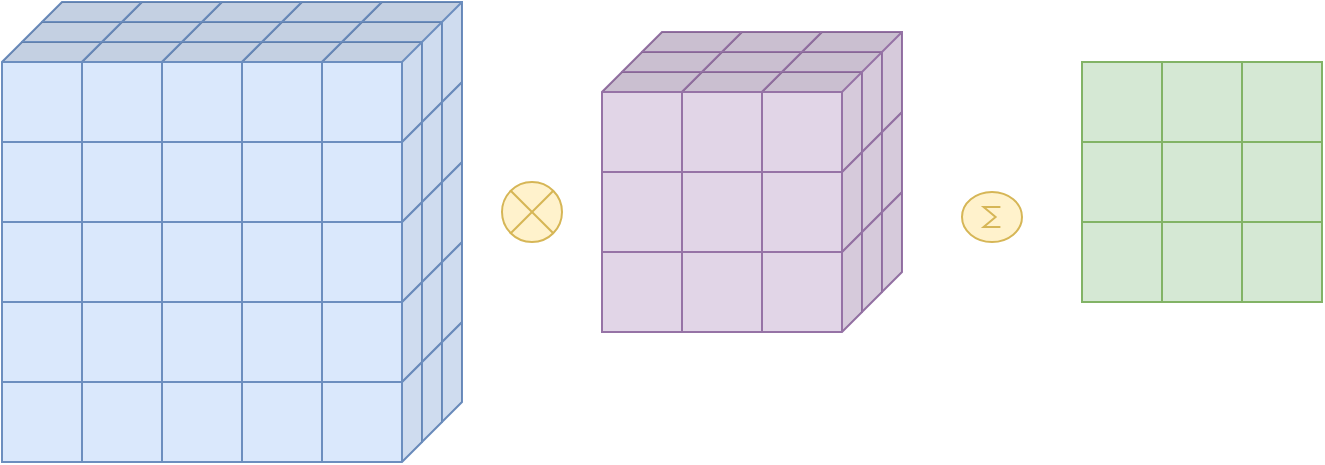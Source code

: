 <mxfile version="22.1.17" type="device">
  <diagram name="Seite-1" id="zmKzF6OxXrMTUGsFJJyH">
    <mxGraphModel dx="1480" dy="898" grid="1" gridSize="10" guides="1" tooltips="1" connect="1" arrows="1" fold="1" page="1" pageScale="1" pageWidth="827" pageHeight="1169" math="0" shadow="0">
      <root>
        <mxCell id="0" />
        <mxCell id="1" parent="0" />
        <mxCell id="i4n7vAegHaeL9RhwAYNJ-2" value="" style="shape=cube;whiteSpace=wrap;html=1;boundedLbl=1;backgroundOutline=1;darkOpacity=0.05;darkOpacity2=0.1;size=10;rotation=90;fillColor=#dae8fc;strokeColor=#6c8ebf;" vertex="1" parent="1">
          <mxGeometry x="220" y="230" width="50" height="50" as="geometry" />
        </mxCell>
        <mxCell id="i4n7vAegHaeL9RhwAYNJ-3" value="" style="shape=cube;whiteSpace=wrap;html=1;boundedLbl=1;backgroundOutline=1;darkOpacity=0.05;darkOpacity2=0.1;size=10;rotation=90;fillColor=#dae8fc;strokeColor=#6c8ebf;" vertex="1" parent="1">
          <mxGeometry x="260" y="230" width="50" height="50" as="geometry" />
        </mxCell>
        <mxCell id="i4n7vAegHaeL9RhwAYNJ-4" value="" style="shape=cube;whiteSpace=wrap;html=1;boundedLbl=1;backgroundOutline=1;darkOpacity=0.05;darkOpacity2=0.1;size=10;rotation=90;fillColor=#dae8fc;strokeColor=#6c8ebf;" vertex="1" parent="1">
          <mxGeometry x="300" y="230" width="50" height="50" as="geometry" />
        </mxCell>
        <mxCell id="i4n7vAegHaeL9RhwAYNJ-5" value="" style="shape=cube;whiteSpace=wrap;html=1;boundedLbl=1;backgroundOutline=1;darkOpacity=0.05;darkOpacity2=0.1;size=10;rotation=90;fillColor=#dae8fc;strokeColor=#6c8ebf;" vertex="1" parent="1">
          <mxGeometry x="340" y="230" width="50" height="50" as="geometry" />
        </mxCell>
        <mxCell id="i4n7vAegHaeL9RhwAYNJ-6" value="" style="shape=cube;whiteSpace=wrap;html=1;boundedLbl=1;backgroundOutline=1;darkOpacity=0.05;darkOpacity2=0.1;size=10;rotation=90;fillColor=#dae8fc;strokeColor=#6c8ebf;" vertex="1" parent="1">
          <mxGeometry x="380" y="230" width="50" height="50" as="geometry" />
        </mxCell>
        <mxCell id="i4n7vAegHaeL9RhwAYNJ-7" value="" style="shape=cube;whiteSpace=wrap;html=1;boundedLbl=1;backgroundOutline=1;darkOpacity=0.05;darkOpacity2=0.1;size=10;rotation=90;fillColor=#dae8fc;strokeColor=#6c8ebf;" vertex="1" parent="1">
          <mxGeometry x="220" y="190" width="50" height="50" as="geometry" />
        </mxCell>
        <mxCell id="i4n7vAegHaeL9RhwAYNJ-8" value="" style="shape=cube;whiteSpace=wrap;html=1;boundedLbl=1;backgroundOutline=1;darkOpacity=0.05;darkOpacity2=0.1;size=10;rotation=90;fillColor=#dae8fc;strokeColor=#6c8ebf;" vertex="1" parent="1">
          <mxGeometry x="260" y="190" width="50" height="50" as="geometry" />
        </mxCell>
        <mxCell id="i4n7vAegHaeL9RhwAYNJ-9" value="" style="shape=cube;whiteSpace=wrap;html=1;boundedLbl=1;backgroundOutline=1;darkOpacity=0.05;darkOpacity2=0.1;size=10;rotation=90;fillColor=#dae8fc;strokeColor=#6c8ebf;" vertex="1" parent="1">
          <mxGeometry x="300" y="190" width="50" height="50" as="geometry" />
        </mxCell>
        <mxCell id="i4n7vAegHaeL9RhwAYNJ-10" value="" style="shape=cube;whiteSpace=wrap;html=1;boundedLbl=1;backgroundOutline=1;darkOpacity=0.05;darkOpacity2=0.1;size=10;rotation=90;fillColor=#dae8fc;strokeColor=#6c8ebf;" vertex="1" parent="1">
          <mxGeometry x="340" y="190" width="50" height="50" as="geometry" />
        </mxCell>
        <mxCell id="i4n7vAegHaeL9RhwAYNJ-11" value="" style="shape=cube;whiteSpace=wrap;html=1;boundedLbl=1;backgroundOutline=1;darkOpacity=0.05;darkOpacity2=0.1;size=10;rotation=90;fillColor=#dae8fc;strokeColor=#6c8ebf;" vertex="1" parent="1">
          <mxGeometry x="380" y="190" width="50" height="50" as="geometry" />
        </mxCell>
        <mxCell id="i4n7vAegHaeL9RhwAYNJ-12" value="" style="shape=cube;whiteSpace=wrap;html=1;boundedLbl=1;backgroundOutline=1;darkOpacity=0.05;darkOpacity2=0.1;size=10;rotation=90;fillColor=#dae8fc;strokeColor=#6c8ebf;" vertex="1" parent="1">
          <mxGeometry x="220" y="150" width="50" height="50" as="geometry" />
        </mxCell>
        <mxCell id="i4n7vAegHaeL9RhwAYNJ-13" value="" style="shape=cube;whiteSpace=wrap;html=1;boundedLbl=1;backgroundOutline=1;darkOpacity=0.05;darkOpacity2=0.1;size=10;rotation=90;fillColor=#dae8fc;strokeColor=#6c8ebf;" vertex="1" parent="1">
          <mxGeometry x="260" y="150" width="50" height="50" as="geometry" />
        </mxCell>
        <mxCell id="i4n7vAegHaeL9RhwAYNJ-14" value="" style="shape=cube;whiteSpace=wrap;html=1;boundedLbl=1;backgroundOutline=1;darkOpacity=0.05;darkOpacity2=0.1;size=10;rotation=90;fillColor=#dae8fc;strokeColor=#6c8ebf;" vertex="1" parent="1">
          <mxGeometry x="300" y="150" width="50" height="50" as="geometry" />
        </mxCell>
        <mxCell id="i4n7vAegHaeL9RhwAYNJ-15" value="" style="shape=cube;whiteSpace=wrap;html=1;boundedLbl=1;backgroundOutline=1;darkOpacity=0.05;darkOpacity2=0.1;size=10;rotation=90;fillColor=#dae8fc;strokeColor=#6c8ebf;" vertex="1" parent="1">
          <mxGeometry x="340" y="150" width="50" height="50" as="geometry" />
        </mxCell>
        <mxCell id="i4n7vAegHaeL9RhwAYNJ-16" value="" style="shape=cube;whiteSpace=wrap;html=1;boundedLbl=1;backgroundOutline=1;darkOpacity=0.05;darkOpacity2=0.1;size=10;rotation=90;fillColor=#dae8fc;strokeColor=#6c8ebf;" vertex="1" parent="1">
          <mxGeometry x="380" y="150" width="50" height="50" as="geometry" />
        </mxCell>
        <mxCell id="i4n7vAegHaeL9RhwAYNJ-17" value="" style="shape=cube;whiteSpace=wrap;html=1;boundedLbl=1;backgroundOutline=1;darkOpacity=0.05;darkOpacity2=0.1;size=10;rotation=90;fillColor=#dae8fc;strokeColor=#6c8ebf;" vertex="1" parent="1">
          <mxGeometry x="220" y="110" width="50" height="50" as="geometry" />
        </mxCell>
        <mxCell id="i4n7vAegHaeL9RhwAYNJ-18" value="" style="shape=cube;whiteSpace=wrap;html=1;boundedLbl=1;backgroundOutline=1;darkOpacity=0.05;darkOpacity2=0.1;size=10;rotation=90;fillColor=#dae8fc;strokeColor=#6c8ebf;" vertex="1" parent="1">
          <mxGeometry x="260" y="110" width="50" height="50" as="geometry" />
        </mxCell>
        <mxCell id="i4n7vAegHaeL9RhwAYNJ-19" value="" style="shape=cube;whiteSpace=wrap;html=1;boundedLbl=1;backgroundOutline=1;darkOpacity=0.05;darkOpacity2=0.1;size=10;rotation=90;fillColor=#dae8fc;strokeColor=#6c8ebf;" vertex="1" parent="1">
          <mxGeometry x="300" y="110" width="50" height="50" as="geometry" />
        </mxCell>
        <mxCell id="i4n7vAegHaeL9RhwAYNJ-20" value="" style="shape=cube;whiteSpace=wrap;html=1;boundedLbl=1;backgroundOutline=1;darkOpacity=0.05;darkOpacity2=0.1;size=10;rotation=90;fillColor=#dae8fc;strokeColor=#6c8ebf;" vertex="1" parent="1">
          <mxGeometry x="340" y="110" width="50" height="50" as="geometry" />
        </mxCell>
        <mxCell id="i4n7vAegHaeL9RhwAYNJ-21" value="" style="shape=cube;whiteSpace=wrap;html=1;boundedLbl=1;backgroundOutline=1;darkOpacity=0.05;darkOpacity2=0.1;size=10;rotation=90;fillColor=#dae8fc;strokeColor=#6c8ebf;" vertex="1" parent="1">
          <mxGeometry x="380" y="110" width="50" height="50" as="geometry" />
        </mxCell>
        <mxCell id="i4n7vAegHaeL9RhwAYNJ-22" value="" style="shape=cube;whiteSpace=wrap;html=1;boundedLbl=1;backgroundOutline=1;darkOpacity=0.05;darkOpacity2=0.1;size=10;rotation=90;fillColor=#dae8fc;strokeColor=#6c8ebf;" vertex="1" parent="1">
          <mxGeometry x="220" y="70" width="50" height="50" as="geometry" />
        </mxCell>
        <mxCell id="i4n7vAegHaeL9RhwAYNJ-23" value="" style="shape=cube;whiteSpace=wrap;html=1;boundedLbl=1;backgroundOutline=1;darkOpacity=0.05;darkOpacity2=0.1;size=10;rotation=90;fillColor=#dae8fc;strokeColor=#6c8ebf;" vertex="1" parent="1">
          <mxGeometry x="260" y="70" width="50" height="50" as="geometry" />
        </mxCell>
        <mxCell id="i4n7vAegHaeL9RhwAYNJ-24" value="" style="shape=cube;whiteSpace=wrap;html=1;boundedLbl=1;backgroundOutline=1;darkOpacity=0.05;darkOpacity2=0.1;size=10;rotation=90;fillColor=#dae8fc;strokeColor=#6c8ebf;" vertex="1" parent="1">
          <mxGeometry x="300" y="70" width="50" height="50" as="geometry" />
        </mxCell>
        <mxCell id="i4n7vAegHaeL9RhwAYNJ-25" value="" style="shape=cube;whiteSpace=wrap;html=1;boundedLbl=1;backgroundOutline=1;darkOpacity=0.05;darkOpacity2=0.1;size=10;rotation=90;fillColor=#dae8fc;strokeColor=#6c8ebf;" vertex="1" parent="1">
          <mxGeometry x="340" y="70" width="50" height="50" as="geometry" />
        </mxCell>
        <mxCell id="i4n7vAegHaeL9RhwAYNJ-26" value="" style="shape=cube;whiteSpace=wrap;html=1;boundedLbl=1;backgroundOutline=1;darkOpacity=0.05;darkOpacity2=0.1;size=10;rotation=90;fillColor=#dae8fc;strokeColor=#6c8ebf;" vertex="1" parent="1">
          <mxGeometry x="380" y="70" width="50" height="50" as="geometry" />
        </mxCell>
        <mxCell id="i4n7vAegHaeL9RhwAYNJ-27" value="" style="shape=cube;whiteSpace=wrap;html=1;boundedLbl=1;backgroundOutline=1;darkOpacity=0.05;darkOpacity2=0.1;size=10;rotation=90;fillColor=#dae8fc;strokeColor=#6c8ebf;" vertex="1" parent="1">
          <mxGeometry x="210" y="240" width="50" height="50" as="geometry" />
        </mxCell>
        <mxCell id="i4n7vAegHaeL9RhwAYNJ-28" value="" style="shape=cube;whiteSpace=wrap;html=1;boundedLbl=1;backgroundOutline=1;darkOpacity=0.05;darkOpacity2=0.1;size=10;rotation=90;fillColor=#dae8fc;strokeColor=#6c8ebf;" vertex="1" parent="1">
          <mxGeometry x="250" y="240" width="50" height="50" as="geometry" />
        </mxCell>
        <mxCell id="i4n7vAegHaeL9RhwAYNJ-29" value="" style="shape=cube;whiteSpace=wrap;html=1;boundedLbl=1;backgroundOutline=1;darkOpacity=0.05;darkOpacity2=0.1;size=10;rotation=90;fillColor=#dae8fc;strokeColor=#6c8ebf;" vertex="1" parent="1">
          <mxGeometry x="290" y="240" width="50" height="50" as="geometry" />
        </mxCell>
        <mxCell id="i4n7vAegHaeL9RhwAYNJ-30" value="" style="shape=cube;whiteSpace=wrap;html=1;boundedLbl=1;backgroundOutline=1;darkOpacity=0.05;darkOpacity2=0.1;size=10;rotation=90;fillColor=#dae8fc;strokeColor=#6c8ebf;" vertex="1" parent="1">
          <mxGeometry x="330" y="240" width="50" height="50" as="geometry" />
        </mxCell>
        <mxCell id="i4n7vAegHaeL9RhwAYNJ-31" value="" style="shape=cube;whiteSpace=wrap;html=1;boundedLbl=1;backgroundOutline=1;darkOpacity=0.05;darkOpacity2=0.1;size=10;rotation=90;fillColor=#dae8fc;strokeColor=#6c8ebf;" vertex="1" parent="1">
          <mxGeometry x="370" y="240" width="50" height="50" as="geometry" />
        </mxCell>
        <mxCell id="i4n7vAegHaeL9RhwAYNJ-32" value="" style="shape=cube;whiteSpace=wrap;html=1;boundedLbl=1;backgroundOutline=1;darkOpacity=0.05;darkOpacity2=0.1;size=10;rotation=90;fillColor=#dae8fc;strokeColor=#6c8ebf;" vertex="1" parent="1">
          <mxGeometry x="210" y="200" width="50" height="50" as="geometry" />
        </mxCell>
        <mxCell id="i4n7vAegHaeL9RhwAYNJ-33" value="" style="shape=cube;whiteSpace=wrap;html=1;boundedLbl=1;backgroundOutline=1;darkOpacity=0.05;darkOpacity2=0.1;size=10;rotation=90;fillColor=#dae8fc;strokeColor=#6c8ebf;" vertex="1" parent="1">
          <mxGeometry x="250" y="200" width="50" height="50" as="geometry" />
        </mxCell>
        <mxCell id="i4n7vAegHaeL9RhwAYNJ-34" value="" style="shape=cube;whiteSpace=wrap;html=1;boundedLbl=1;backgroundOutline=1;darkOpacity=0.05;darkOpacity2=0.1;size=10;rotation=90;fillColor=#dae8fc;strokeColor=#6c8ebf;" vertex="1" parent="1">
          <mxGeometry x="290" y="200" width="50" height="50" as="geometry" />
        </mxCell>
        <mxCell id="i4n7vAegHaeL9RhwAYNJ-35" value="" style="shape=cube;whiteSpace=wrap;html=1;boundedLbl=1;backgroundOutline=1;darkOpacity=0.05;darkOpacity2=0.1;size=10;rotation=90;fillColor=#dae8fc;strokeColor=#6c8ebf;" vertex="1" parent="1">
          <mxGeometry x="330" y="200" width="50" height="50" as="geometry" />
        </mxCell>
        <mxCell id="i4n7vAegHaeL9RhwAYNJ-36" value="" style="shape=cube;whiteSpace=wrap;html=1;boundedLbl=1;backgroundOutline=1;darkOpacity=0.05;darkOpacity2=0.1;size=10;rotation=90;fillColor=#dae8fc;strokeColor=#6c8ebf;" vertex="1" parent="1">
          <mxGeometry x="370" y="200" width="50" height="50" as="geometry" />
        </mxCell>
        <mxCell id="i4n7vAegHaeL9RhwAYNJ-37" value="" style="shape=cube;whiteSpace=wrap;html=1;boundedLbl=1;backgroundOutline=1;darkOpacity=0.05;darkOpacity2=0.1;size=10;rotation=90;fillColor=#dae8fc;strokeColor=#6c8ebf;" vertex="1" parent="1">
          <mxGeometry x="210" y="160" width="50" height="50" as="geometry" />
        </mxCell>
        <mxCell id="i4n7vAegHaeL9RhwAYNJ-38" value="" style="shape=cube;whiteSpace=wrap;html=1;boundedLbl=1;backgroundOutline=1;darkOpacity=0.05;darkOpacity2=0.1;size=10;rotation=90;fillColor=#dae8fc;strokeColor=#6c8ebf;" vertex="1" parent="1">
          <mxGeometry x="250" y="160" width="50" height="50" as="geometry" />
        </mxCell>
        <mxCell id="i4n7vAegHaeL9RhwAYNJ-39" value="" style="shape=cube;whiteSpace=wrap;html=1;boundedLbl=1;backgroundOutline=1;darkOpacity=0.05;darkOpacity2=0.1;size=10;rotation=90;fillColor=#dae8fc;strokeColor=#6c8ebf;" vertex="1" parent="1">
          <mxGeometry x="290" y="160" width="50" height="50" as="geometry" />
        </mxCell>
        <mxCell id="i4n7vAegHaeL9RhwAYNJ-40" value="" style="shape=cube;whiteSpace=wrap;html=1;boundedLbl=1;backgroundOutline=1;darkOpacity=0.05;darkOpacity2=0.1;size=10;rotation=90;fillColor=#dae8fc;strokeColor=#6c8ebf;" vertex="1" parent="1">
          <mxGeometry x="330" y="160" width="50" height="50" as="geometry" />
        </mxCell>
        <mxCell id="i4n7vAegHaeL9RhwAYNJ-41" value="" style="shape=cube;whiteSpace=wrap;html=1;boundedLbl=1;backgroundOutline=1;darkOpacity=0.05;darkOpacity2=0.1;size=10;rotation=90;fillColor=#dae8fc;strokeColor=#6c8ebf;" vertex="1" parent="1">
          <mxGeometry x="370" y="160" width="50" height="50" as="geometry" />
        </mxCell>
        <mxCell id="i4n7vAegHaeL9RhwAYNJ-42" value="" style="shape=cube;whiteSpace=wrap;html=1;boundedLbl=1;backgroundOutline=1;darkOpacity=0.05;darkOpacity2=0.1;size=10;rotation=90;fillColor=#dae8fc;strokeColor=#6c8ebf;" vertex="1" parent="1">
          <mxGeometry x="210" y="120" width="50" height="50" as="geometry" />
        </mxCell>
        <mxCell id="i4n7vAegHaeL9RhwAYNJ-43" value="" style="shape=cube;whiteSpace=wrap;html=1;boundedLbl=1;backgroundOutline=1;darkOpacity=0.05;darkOpacity2=0.1;size=10;rotation=90;fillColor=#dae8fc;strokeColor=#6c8ebf;" vertex="1" parent="1">
          <mxGeometry x="250" y="120" width="50" height="50" as="geometry" />
        </mxCell>
        <mxCell id="i4n7vAegHaeL9RhwAYNJ-44" value="" style="shape=cube;whiteSpace=wrap;html=1;boundedLbl=1;backgroundOutline=1;darkOpacity=0.05;darkOpacity2=0.1;size=10;rotation=90;fillColor=#dae8fc;strokeColor=#6c8ebf;" vertex="1" parent="1">
          <mxGeometry x="290" y="120" width="50" height="50" as="geometry" />
        </mxCell>
        <mxCell id="i4n7vAegHaeL9RhwAYNJ-45" value="" style="shape=cube;whiteSpace=wrap;html=1;boundedLbl=1;backgroundOutline=1;darkOpacity=0.05;darkOpacity2=0.1;size=10;rotation=90;fillColor=#dae8fc;strokeColor=#6c8ebf;" vertex="1" parent="1">
          <mxGeometry x="330" y="120" width="50" height="50" as="geometry" />
        </mxCell>
        <mxCell id="i4n7vAegHaeL9RhwAYNJ-46" value="" style="shape=cube;whiteSpace=wrap;html=1;boundedLbl=1;backgroundOutline=1;darkOpacity=0.05;darkOpacity2=0.1;size=10;rotation=90;fillColor=#dae8fc;strokeColor=#6c8ebf;" vertex="1" parent="1">
          <mxGeometry x="370" y="120" width="50" height="50" as="geometry" />
        </mxCell>
        <mxCell id="i4n7vAegHaeL9RhwAYNJ-47" value="" style="shape=cube;whiteSpace=wrap;html=1;boundedLbl=1;backgroundOutline=1;darkOpacity=0.05;darkOpacity2=0.1;size=10;rotation=90;fillColor=#dae8fc;strokeColor=#6c8ebf;" vertex="1" parent="1">
          <mxGeometry x="210" y="80" width="50" height="50" as="geometry" />
        </mxCell>
        <mxCell id="i4n7vAegHaeL9RhwAYNJ-48" value="" style="shape=cube;whiteSpace=wrap;html=1;boundedLbl=1;backgroundOutline=1;darkOpacity=0.05;darkOpacity2=0.1;size=10;rotation=90;fillColor=#dae8fc;strokeColor=#6c8ebf;" vertex="1" parent="1">
          <mxGeometry x="250" y="80" width="50" height="50" as="geometry" />
        </mxCell>
        <mxCell id="i4n7vAegHaeL9RhwAYNJ-49" value="" style="shape=cube;whiteSpace=wrap;html=1;boundedLbl=1;backgroundOutline=1;darkOpacity=0.05;darkOpacity2=0.1;size=10;rotation=90;fillColor=#dae8fc;strokeColor=#6c8ebf;" vertex="1" parent="1">
          <mxGeometry x="290" y="80" width="50" height="50" as="geometry" />
        </mxCell>
        <mxCell id="i4n7vAegHaeL9RhwAYNJ-50" value="" style="shape=cube;whiteSpace=wrap;html=1;boundedLbl=1;backgroundOutline=1;darkOpacity=0.05;darkOpacity2=0.1;size=10;rotation=90;fillColor=#dae8fc;strokeColor=#6c8ebf;" vertex="1" parent="1">
          <mxGeometry x="330" y="80" width="50" height="50" as="geometry" />
        </mxCell>
        <mxCell id="i4n7vAegHaeL9RhwAYNJ-51" value="" style="shape=cube;whiteSpace=wrap;html=1;boundedLbl=1;backgroundOutline=1;darkOpacity=0.05;darkOpacity2=0.1;size=10;rotation=90;fillColor=#dae8fc;strokeColor=#6c8ebf;" vertex="1" parent="1">
          <mxGeometry x="370" y="80" width="50" height="50" as="geometry" />
        </mxCell>
        <mxCell id="i4n7vAegHaeL9RhwAYNJ-52" value="" style="shape=cube;whiteSpace=wrap;html=1;boundedLbl=1;backgroundOutline=1;darkOpacity=0.05;darkOpacity2=0.1;size=10;rotation=90;fillColor=#dae8fc;strokeColor=#6c8ebf;" vertex="1" parent="1">
          <mxGeometry x="200" y="250" width="50" height="50" as="geometry" />
        </mxCell>
        <mxCell id="i4n7vAegHaeL9RhwAYNJ-53" value="" style="shape=cube;whiteSpace=wrap;html=1;boundedLbl=1;backgroundOutline=1;darkOpacity=0.05;darkOpacity2=0.1;size=10;rotation=90;fillColor=#dae8fc;strokeColor=#6c8ebf;" vertex="1" parent="1">
          <mxGeometry x="240" y="250" width="50" height="50" as="geometry" />
        </mxCell>
        <mxCell id="i4n7vAegHaeL9RhwAYNJ-54" value="" style="shape=cube;whiteSpace=wrap;html=1;boundedLbl=1;backgroundOutline=1;darkOpacity=0.05;darkOpacity2=0.1;size=10;rotation=90;fillColor=#dae8fc;strokeColor=#6c8ebf;" vertex="1" parent="1">
          <mxGeometry x="280" y="250" width="50" height="50" as="geometry" />
        </mxCell>
        <mxCell id="i4n7vAegHaeL9RhwAYNJ-55" value="" style="shape=cube;whiteSpace=wrap;html=1;boundedLbl=1;backgroundOutline=1;darkOpacity=0.05;darkOpacity2=0.1;size=10;rotation=90;fillColor=#dae8fc;strokeColor=#6c8ebf;" vertex="1" parent="1">
          <mxGeometry x="320" y="250" width="50" height="50" as="geometry" />
        </mxCell>
        <mxCell id="i4n7vAegHaeL9RhwAYNJ-56" value="" style="shape=cube;whiteSpace=wrap;html=1;boundedLbl=1;backgroundOutline=1;darkOpacity=0.05;darkOpacity2=0.1;size=10;rotation=90;fillColor=#dae8fc;strokeColor=#6c8ebf;" vertex="1" parent="1">
          <mxGeometry x="360" y="250" width="50" height="50" as="geometry" />
        </mxCell>
        <mxCell id="i4n7vAegHaeL9RhwAYNJ-57" value="" style="shape=cube;whiteSpace=wrap;html=1;boundedLbl=1;backgroundOutline=1;darkOpacity=0.05;darkOpacity2=0.1;size=10;rotation=90;fillColor=#dae8fc;strokeColor=#6c8ebf;" vertex="1" parent="1">
          <mxGeometry x="200" y="210" width="50" height="50" as="geometry" />
        </mxCell>
        <mxCell id="i4n7vAegHaeL9RhwAYNJ-58" value="" style="shape=cube;whiteSpace=wrap;html=1;boundedLbl=1;backgroundOutline=1;darkOpacity=0.05;darkOpacity2=0.1;size=10;rotation=90;fillColor=#dae8fc;strokeColor=#6c8ebf;" vertex="1" parent="1">
          <mxGeometry x="240" y="210" width="50" height="50" as="geometry" />
        </mxCell>
        <mxCell id="i4n7vAegHaeL9RhwAYNJ-59" value="" style="shape=cube;whiteSpace=wrap;html=1;boundedLbl=1;backgroundOutline=1;darkOpacity=0.05;darkOpacity2=0.1;size=10;rotation=90;fillColor=#dae8fc;strokeColor=#6c8ebf;" vertex="1" parent="1">
          <mxGeometry x="280" y="210" width="50" height="50" as="geometry" />
        </mxCell>
        <mxCell id="i4n7vAegHaeL9RhwAYNJ-60" value="" style="shape=cube;whiteSpace=wrap;html=1;boundedLbl=1;backgroundOutline=1;darkOpacity=0.05;darkOpacity2=0.1;size=10;rotation=90;fillColor=#dae8fc;strokeColor=#6c8ebf;" vertex="1" parent="1">
          <mxGeometry x="320" y="210" width="50" height="50" as="geometry" />
        </mxCell>
        <mxCell id="i4n7vAegHaeL9RhwAYNJ-61" value="" style="shape=cube;whiteSpace=wrap;html=1;boundedLbl=1;backgroundOutline=1;darkOpacity=0.05;darkOpacity2=0.1;size=10;rotation=90;fillColor=#dae8fc;strokeColor=#6c8ebf;" vertex="1" parent="1">
          <mxGeometry x="360" y="210" width="50" height="50" as="geometry" />
        </mxCell>
        <mxCell id="i4n7vAegHaeL9RhwAYNJ-62" value="" style="shape=cube;whiteSpace=wrap;html=1;boundedLbl=1;backgroundOutline=1;darkOpacity=0.05;darkOpacity2=0.1;size=10;rotation=90;fillColor=#dae8fc;strokeColor=#6c8ebf;" vertex="1" parent="1">
          <mxGeometry x="200" y="170" width="50" height="50" as="geometry" />
        </mxCell>
        <mxCell id="i4n7vAegHaeL9RhwAYNJ-63" value="" style="shape=cube;whiteSpace=wrap;html=1;boundedLbl=1;backgroundOutline=1;darkOpacity=0.05;darkOpacity2=0.1;size=10;rotation=90;fillColor=#dae8fc;strokeColor=#6c8ebf;" vertex="1" parent="1">
          <mxGeometry x="240" y="170" width="50" height="50" as="geometry" />
        </mxCell>
        <mxCell id="i4n7vAegHaeL9RhwAYNJ-64" value="" style="shape=cube;whiteSpace=wrap;html=1;boundedLbl=1;backgroundOutline=1;darkOpacity=0.05;darkOpacity2=0.1;size=10;rotation=90;fillColor=#dae8fc;strokeColor=#6c8ebf;" vertex="1" parent="1">
          <mxGeometry x="280" y="170" width="50" height="50" as="geometry" />
        </mxCell>
        <mxCell id="i4n7vAegHaeL9RhwAYNJ-65" value="" style="shape=cube;whiteSpace=wrap;html=1;boundedLbl=1;backgroundOutline=1;darkOpacity=0.05;darkOpacity2=0.1;size=10;rotation=90;fillColor=#dae8fc;strokeColor=#6c8ebf;" vertex="1" parent="1">
          <mxGeometry x="320" y="170" width="50" height="50" as="geometry" />
        </mxCell>
        <mxCell id="i4n7vAegHaeL9RhwAYNJ-66" value="" style="shape=cube;whiteSpace=wrap;html=1;boundedLbl=1;backgroundOutline=1;darkOpacity=0.05;darkOpacity2=0.1;size=10;rotation=90;fillColor=#dae8fc;strokeColor=#6c8ebf;" vertex="1" parent="1">
          <mxGeometry x="360" y="170" width="50" height="50" as="geometry" />
        </mxCell>
        <mxCell id="i4n7vAegHaeL9RhwAYNJ-67" value="" style="shape=cube;whiteSpace=wrap;html=1;boundedLbl=1;backgroundOutline=1;darkOpacity=0.05;darkOpacity2=0.1;size=10;rotation=90;fillColor=#dae8fc;strokeColor=#6c8ebf;" vertex="1" parent="1">
          <mxGeometry x="200" y="130" width="50" height="50" as="geometry" />
        </mxCell>
        <mxCell id="i4n7vAegHaeL9RhwAYNJ-68" value="" style="shape=cube;whiteSpace=wrap;html=1;boundedLbl=1;backgroundOutline=1;darkOpacity=0.05;darkOpacity2=0.1;size=10;rotation=90;fillColor=#dae8fc;strokeColor=#6c8ebf;" vertex="1" parent="1">
          <mxGeometry x="240" y="130" width="50" height="50" as="geometry" />
        </mxCell>
        <mxCell id="i4n7vAegHaeL9RhwAYNJ-69" value="" style="shape=cube;whiteSpace=wrap;html=1;boundedLbl=1;backgroundOutline=1;darkOpacity=0.05;darkOpacity2=0.1;size=10;rotation=90;fillColor=#dae8fc;strokeColor=#6c8ebf;" vertex="1" parent="1">
          <mxGeometry x="280" y="130" width="50" height="50" as="geometry" />
        </mxCell>
        <mxCell id="i4n7vAegHaeL9RhwAYNJ-70" value="" style="shape=cube;whiteSpace=wrap;html=1;boundedLbl=1;backgroundOutline=1;darkOpacity=0.05;darkOpacity2=0.1;size=10;rotation=90;fillColor=#dae8fc;strokeColor=#6c8ebf;" vertex="1" parent="1">
          <mxGeometry x="320" y="130" width="50" height="50" as="geometry" />
        </mxCell>
        <mxCell id="i4n7vAegHaeL9RhwAYNJ-71" value="" style="shape=cube;whiteSpace=wrap;html=1;boundedLbl=1;backgroundOutline=1;darkOpacity=0.05;darkOpacity2=0.1;size=10;rotation=90;fillColor=#dae8fc;strokeColor=#6c8ebf;" vertex="1" parent="1">
          <mxGeometry x="360" y="130" width="50" height="50" as="geometry" />
        </mxCell>
        <mxCell id="i4n7vAegHaeL9RhwAYNJ-72" value="" style="shape=cube;whiteSpace=wrap;html=1;boundedLbl=1;backgroundOutline=1;darkOpacity=0.05;darkOpacity2=0.1;size=10;rotation=90;fillColor=#dae8fc;strokeColor=#6c8ebf;" vertex="1" parent="1">
          <mxGeometry x="200" y="90" width="50" height="50" as="geometry" />
        </mxCell>
        <mxCell id="i4n7vAegHaeL9RhwAYNJ-73" value="" style="shape=cube;whiteSpace=wrap;html=1;boundedLbl=1;backgroundOutline=1;darkOpacity=0.05;darkOpacity2=0.1;size=10;rotation=90;fillColor=#dae8fc;strokeColor=#6c8ebf;" vertex="1" parent="1">
          <mxGeometry x="240" y="90" width="50" height="50" as="geometry" />
        </mxCell>
        <mxCell id="i4n7vAegHaeL9RhwAYNJ-74" value="" style="shape=cube;whiteSpace=wrap;html=1;boundedLbl=1;backgroundOutline=1;darkOpacity=0.05;darkOpacity2=0.1;size=10;rotation=90;fillColor=#dae8fc;strokeColor=#6c8ebf;" vertex="1" parent="1">
          <mxGeometry x="280" y="90" width="50" height="50" as="geometry" />
        </mxCell>
        <mxCell id="i4n7vAegHaeL9RhwAYNJ-75" value="" style="shape=cube;whiteSpace=wrap;html=1;boundedLbl=1;backgroundOutline=1;darkOpacity=0.05;darkOpacity2=0.1;size=10;rotation=90;fillColor=#dae8fc;strokeColor=#6c8ebf;" vertex="1" parent="1">
          <mxGeometry x="320" y="90" width="50" height="50" as="geometry" />
        </mxCell>
        <mxCell id="i4n7vAegHaeL9RhwAYNJ-76" value="" style="shape=cube;whiteSpace=wrap;html=1;boundedLbl=1;backgroundOutline=1;darkOpacity=0.05;darkOpacity2=0.1;size=10;rotation=90;fillColor=#dae8fc;strokeColor=#6c8ebf;" vertex="1" parent="1">
          <mxGeometry x="360" y="90" width="50" height="50" as="geometry" />
        </mxCell>
        <mxCell id="i4n7vAegHaeL9RhwAYNJ-104" value="" style="shape=cube;whiteSpace=wrap;html=1;boundedLbl=1;backgroundOutline=1;darkOpacity=0.05;darkOpacity2=0.1;size=10;rotation=90;fillColor=#e1d5e7;strokeColor=#9673a6;" vertex="1" parent="1">
          <mxGeometry x="520" y="165" width="50" height="50" as="geometry" />
        </mxCell>
        <mxCell id="i4n7vAegHaeL9RhwAYNJ-105" value="" style="shape=cube;whiteSpace=wrap;html=1;boundedLbl=1;backgroundOutline=1;darkOpacity=0.05;darkOpacity2=0.1;size=10;rotation=90;fillColor=#e1d5e7;strokeColor=#9673a6;" vertex="1" parent="1">
          <mxGeometry x="560" y="165" width="50" height="50" as="geometry" />
        </mxCell>
        <mxCell id="i4n7vAegHaeL9RhwAYNJ-106" value="" style="shape=cube;whiteSpace=wrap;html=1;boundedLbl=1;backgroundOutline=1;darkOpacity=0.05;darkOpacity2=0.1;size=10;rotation=90;fillColor=#e1d5e7;strokeColor=#9673a6;" vertex="1" parent="1">
          <mxGeometry x="600" y="165" width="50" height="50" as="geometry" />
        </mxCell>
        <mxCell id="i4n7vAegHaeL9RhwAYNJ-107" value="" style="shape=cube;whiteSpace=wrap;html=1;boundedLbl=1;backgroundOutline=1;darkOpacity=0.05;darkOpacity2=0.1;size=10;rotation=90;fillColor=#e1d5e7;strokeColor=#9673a6;" vertex="1" parent="1">
          <mxGeometry x="520" y="125" width="50" height="50" as="geometry" />
        </mxCell>
        <mxCell id="i4n7vAegHaeL9RhwAYNJ-108" value="" style="shape=cube;whiteSpace=wrap;html=1;boundedLbl=1;backgroundOutline=1;darkOpacity=0.05;darkOpacity2=0.1;size=10;rotation=90;fillColor=#e1d5e7;strokeColor=#9673a6;" vertex="1" parent="1">
          <mxGeometry x="560" y="125" width="50" height="50" as="geometry" />
        </mxCell>
        <mxCell id="i4n7vAegHaeL9RhwAYNJ-109" value="" style="shape=cube;whiteSpace=wrap;html=1;boundedLbl=1;backgroundOutline=1;darkOpacity=0.05;darkOpacity2=0.1;size=10;rotation=90;fillColor=#e1d5e7;strokeColor=#9673a6;" vertex="1" parent="1">
          <mxGeometry x="600" y="125" width="50" height="50" as="geometry" />
        </mxCell>
        <mxCell id="i4n7vAegHaeL9RhwAYNJ-110" value="" style="shape=cube;whiteSpace=wrap;html=1;boundedLbl=1;backgroundOutline=1;darkOpacity=0.05;darkOpacity2=0.1;size=10;rotation=90;fillColor=#e1d5e7;strokeColor=#9673a6;" vertex="1" parent="1">
          <mxGeometry x="520" y="85" width="50" height="50" as="geometry" />
        </mxCell>
        <mxCell id="i4n7vAegHaeL9RhwAYNJ-111" value="" style="shape=cube;whiteSpace=wrap;html=1;boundedLbl=1;backgroundOutline=1;darkOpacity=0.05;darkOpacity2=0.1;size=10;rotation=90;fillColor=#e1d5e7;strokeColor=#9673a6;" vertex="1" parent="1">
          <mxGeometry x="560" y="85" width="50" height="50" as="geometry" />
        </mxCell>
        <mxCell id="i4n7vAegHaeL9RhwAYNJ-112" value="" style="shape=cube;whiteSpace=wrap;html=1;boundedLbl=1;backgroundOutline=1;darkOpacity=0.05;darkOpacity2=0.1;size=10;rotation=90;fillColor=#e1d5e7;strokeColor=#9673a6;" vertex="1" parent="1">
          <mxGeometry x="600" y="85" width="50" height="50" as="geometry" />
        </mxCell>
        <mxCell id="i4n7vAegHaeL9RhwAYNJ-113" value="" style="shape=cube;whiteSpace=wrap;html=1;boundedLbl=1;backgroundOutline=1;darkOpacity=0.05;darkOpacity2=0.1;size=10;rotation=90;fillColor=#e1d5e7;strokeColor=#9673a6;" vertex="1" parent="1">
          <mxGeometry x="510" y="175" width="50" height="50" as="geometry" />
        </mxCell>
        <mxCell id="i4n7vAegHaeL9RhwAYNJ-114" value="" style="shape=cube;whiteSpace=wrap;html=1;boundedLbl=1;backgroundOutline=1;darkOpacity=0.05;darkOpacity2=0.1;size=10;rotation=90;fillColor=#e1d5e7;strokeColor=#9673a6;" vertex="1" parent="1">
          <mxGeometry x="550" y="175" width="50" height="50" as="geometry" />
        </mxCell>
        <mxCell id="i4n7vAegHaeL9RhwAYNJ-115" value="" style="shape=cube;whiteSpace=wrap;html=1;boundedLbl=1;backgroundOutline=1;darkOpacity=0.05;darkOpacity2=0.1;size=10;rotation=90;fillColor=#e1d5e7;strokeColor=#9673a6;" vertex="1" parent="1">
          <mxGeometry x="590" y="175" width="50" height="50" as="geometry" />
        </mxCell>
        <mxCell id="i4n7vAegHaeL9RhwAYNJ-116" value="" style="shape=cube;whiteSpace=wrap;html=1;boundedLbl=1;backgroundOutline=1;darkOpacity=0.05;darkOpacity2=0.1;size=10;rotation=90;fillColor=#e1d5e7;strokeColor=#9673a6;" vertex="1" parent="1">
          <mxGeometry x="510" y="135" width="50" height="50" as="geometry" />
        </mxCell>
        <mxCell id="i4n7vAegHaeL9RhwAYNJ-117" value="" style="shape=cube;whiteSpace=wrap;html=1;boundedLbl=1;backgroundOutline=1;darkOpacity=0.05;darkOpacity2=0.1;size=10;rotation=90;fillColor=#e1d5e7;strokeColor=#9673a6;" vertex="1" parent="1">
          <mxGeometry x="550" y="135" width="50" height="50" as="geometry" />
        </mxCell>
        <mxCell id="i4n7vAegHaeL9RhwAYNJ-118" value="" style="shape=cube;whiteSpace=wrap;html=1;boundedLbl=1;backgroundOutline=1;darkOpacity=0.05;darkOpacity2=0.1;size=10;rotation=90;fillColor=#e1d5e7;strokeColor=#9673a6;" vertex="1" parent="1">
          <mxGeometry x="590" y="135" width="50" height="50" as="geometry" />
        </mxCell>
        <mxCell id="i4n7vAegHaeL9RhwAYNJ-119" value="" style="shape=cube;whiteSpace=wrap;html=1;boundedLbl=1;backgroundOutline=1;darkOpacity=0.05;darkOpacity2=0.1;size=10;rotation=90;fillColor=#e1d5e7;strokeColor=#9673a6;" vertex="1" parent="1">
          <mxGeometry x="510" y="95" width="50" height="50" as="geometry" />
        </mxCell>
        <mxCell id="i4n7vAegHaeL9RhwAYNJ-120" value="" style="shape=cube;whiteSpace=wrap;html=1;boundedLbl=1;backgroundOutline=1;darkOpacity=0.05;darkOpacity2=0.1;size=10;rotation=90;fillColor=#e1d5e7;strokeColor=#9673a6;" vertex="1" parent="1">
          <mxGeometry x="550" y="95" width="50" height="50" as="geometry" />
        </mxCell>
        <mxCell id="i4n7vAegHaeL9RhwAYNJ-121" value="" style="shape=cube;whiteSpace=wrap;html=1;boundedLbl=1;backgroundOutline=1;darkOpacity=0.05;darkOpacity2=0.1;size=10;rotation=90;fillColor=#e1d5e7;strokeColor=#9673a6;" vertex="1" parent="1">
          <mxGeometry x="590" y="95" width="50" height="50" as="geometry" />
        </mxCell>
        <mxCell id="i4n7vAegHaeL9RhwAYNJ-122" value="" style="shape=cube;whiteSpace=wrap;html=1;boundedLbl=1;backgroundOutline=1;darkOpacity=0.05;darkOpacity2=0.1;size=10;rotation=90;fillColor=#e1d5e7;strokeColor=#9673a6;" vertex="1" parent="1">
          <mxGeometry x="500" y="185" width="50" height="50" as="geometry" />
        </mxCell>
        <mxCell id="i4n7vAegHaeL9RhwAYNJ-123" value="" style="shape=cube;whiteSpace=wrap;html=1;boundedLbl=1;backgroundOutline=1;darkOpacity=0.05;darkOpacity2=0.1;size=10;rotation=90;fillColor=#e1d5e7;strokeColor=#9673a6;" vertex="1" parent="1">
          <mxGeometry x="540" y="185" width="50" height="50" as="geometry" />
        </mxCell>
        <mxCell id="i4n7vAegHaeL9RhwAYNJ-124" value="" style="shape=cube;whiteSpace=wrap;html=1;boundedLbl=1;backgroundOutline=1;darkOpacity=0.05;darkOpacity2=0.1;size=10;rotation=90;fillColor=#e1d5e7;strokeColor=#9673a6;" vertex="1" parent="1">
          <mxGeometry x="580" y="185" width="50" height="50" as="geometry" />
        </mxCell>
        <mxCell id="i4n7vAegHaeL9RhwAYNJ-125" value="" style="shape=cube;whiteSpace=wrap;html=1;boundedLbl=1;backgroundOutline=1;darkOpacity=0.05;darkOpacity2=0.1;size=10;rotation=90;fillColor=#e1d5e7;strokeColor=#9673a6;" vertex="1" parent="1">
          <mxGeometry x="500" y="145" width="50" height="50" as="geometry" />
        </mxCell>
        <mxCell id="i4n7vAegHaeL9RhwAYNJ-126" value="" style="shape=cube;whiteSpace=wrap;html=1;boundedLbl=1;backgroundOutline=1;darkOpacity=0.05;darkOpacity2=0.1;size=10;rotation=90;fillColor=#e1d5e7;strokeColor=#9673a6;" vertex="1" parent="1">
          <mxGeometry x="540" y="145" width="50" height="50" as="geometry" />
        </mxCell>
        <mxCell id="i4n7vAegHaeL9RhwAYNJ-127" value="" style="shape=cube;whiteSpace=wrap;html=1;boundedLbl=1;backgroundOutline=1;darkOpacity=0.05;darkOpacity2=0.1;size=10;rotation=90;fillColor=#e1d5e7;strokeColor=#9673a6;" vertex="1" parent="1">
          <mxGeometry x="580" y="145" width="50" height="50" as="geometry" />
        </mxCell>
        <mxCell id="i4n7vAegHaeL9RhwAYNJ-128" value="" style="shape=cube;whiteSpace=wrap;html=1;boundedLbl=1;backgroundOutline=1;darkOpacity=0.05;darkOpacity2=0.1;size=10;rotation=90;fillColor=#e1d5e7;strokeColor=#9673a6;" vertex="1" parent="1">
          <mxGeometry x="500" y="105" width="50" height="50" as="geometry" />
        </mxCell>
        <mxCell id="i4n7vAegHaeL9RhwAYNJ-129" value="" style="shape=cube;whiteSpace=wrap;html=1;boundedLbl=1;backgroundOutline=1;darkOpacity=0.05;darkOpacity2=0.1;size=10;rotation=90;fillColor=#e1d5e7;strokeColor=#9673a6;" vertex="1" parent="1">
          <mxGeometry x="540" y="105" width="50" height="50" as="geometry" />
        </mxCell>
        <mxCell id="i4n7vAegHaeL9RhwAYNJ-130" value="" style="shape=cube;whiteSpace=wrap;html=1;boundedLbl=1;backgroundOutline=1;darkOpacity=0.05;darkOpacity2=0.1;size=10;rotation=90;fillColor=#e1d5e7;strokeColor=#9673a6;" vertex="1" parent="1">
          <mxGeometry x="580" y="105" width="50" height="50" as="geometry" />
        </mxCell>
        <mxCell id="i4n7vAegHaeL9RhwAYNJ-131" value="" style="shape=sumEllipse;perimeter=ellipsePerimeter;whiteSpace=wrap;html=1;backgroundOutline=1;fillColor=#fff2cc;strokeColor=#d6b656;" vertex="1" parent="1">
          <mxGeometry x="450" y="160" width="30" height="30" as="geometry" />
        </mxCell>
        <mxCell id="i4n7vAegHaeL9RhwAYNJ-132" value="" style="verticalLabelPosition=bottom;shadow=0;dashed=0;align=center;html=1;verticalAlign=top;shape=mxgraph.electrical.abstract.sum;fillColor=#fff2cc;strokeColor=#d6b656;" vertex="1" parent="1">
          <mxGeometry x="680" y="165" width="30" height="25" as="geometry" />
        </mxCell>
        <mxCell id="i4n7vAegHaeL9RhwAYNJ-133" value="" style="rounded=0;whiteSpace=wrap;html=1;fillColor=#d5e8d4;strokeColor=#82b366;" vertex="1" parent="1">
          <mxGeometry x="740" y="100" width="40" height="40" as="geometry" />
        </mxCell>
        <mxCell id="i4n7vAegHaeL9RhwAYNJ-134" value="" style="rounded=0;whiteSpace=wrap;html=1;fillColor=#d5e8d4;strokeColor=#82b366;" vertex="1" parent="1">
          <mxGeometry x="780" y="100" width="40" height="40" as="geometry" />
        </mxCell>
        <mxCell id="i4n7vAegHaeL9RhwAYNJ-135" value="" style="rounded=0;whiteSpace=wrap;html=1;fillColor=#d5e8d4;strokeColor=#82b366;" vertex="1" parent="1">
          <mxGeometry x="820" y="100" width="40" height="40" as="geometry" />
        </mxCell>
        <mxCell id="i4n7vAegHaeL9RhwAYNJ-136" value="" style="rounded=0;whiteSpace=wrap;html=1;fillColor=#d5e8d4;strokeColor=#82b366;" vertex="1" parent="1">
          <mxGeometry x="740" y="140" width="40" height="40" as="geometry" />
        </mxCell>
        <mxCell id="i4n7vAegHaeL9RhwAYNJ-137" value="" style="rounded=0;whiteSpace=wrap;html=1;fillColor=#d5e8d4;strokeColor=#82b366;" vertex="1" parent="1">
          <mxGeometry x="780" y="140" width="40" height="40" as="geometry" />
        </mxCell>
        <mxCell id="i4n7vAegHaeL9RhwAYNJ-138" value="" style="rounded=0;whiteSpace=wrap;html=1;fillColor=#d5e8d4;strokeColor=#82b366;" vertex="1" parent="1">
          <mxGeometry x="820" y="140" width="40" height="40" as="geometry" />
        </mxCell>
        <mxCell id="i4n7vAegHaeL9RhwAYNJ-139" value="" style="rounded=0;whiteSpace=wrap;html=1;fillColor=#d5e8d4;strokeColor=#82b366;" vertex="1" parent="1">
          <mxGeometry x="740" y="180" width="40" height="40" as="geometry" />
        </mxCell>
        <mxCell id="i4n7vAegHaeL9RhwAYNJ-140" value="" style="rounded=0;whiteSpace=wrap;html=1;fillColor=#d5e8d4;strokeColor=#82b366;" vertex="1" parent="1">
          <mxGeometry x="780" y="180" width="40" height="40" as="geometry" />
        </mxCell>
        <mxCell id="i4n7vAegHaeL9RhwAYNJ-141" value="" style="rounded=0;whiteSpace=wrap;html=1;fillColor=#d5e8d4;strokeColor=#82b366;" vertex="1" parent="1">
          <mxGeometry x="820" y="180" width="40" height="40" as="geometry" />
        </mxCell>
      </root>
    </mxGraphModel>
  </diagram>
</mxfile>
